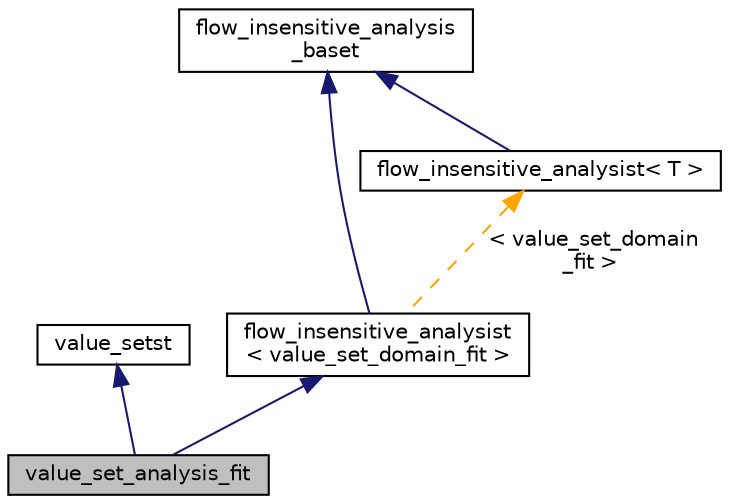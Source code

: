 digraph "value_set_analysis_fit"
{
 // LATEX_PDF_SIZE
  bgcolor="transparent";
  edge [fontname="Helvetica",fontsize="10",labelfontname="Helvetica",labelfontsize="10"];
  node [fontname="Helvetica",fontsize="10",shape=record];
  Node1 [label="value_set_analysis_fit",height=0.2,width=0.4,color="black", fillcolor="grey75", style="filled", fontcolor="black",tooltip=" "];
  Node2 -> Node1 [dir="back",color="midnightblue",fontsize="10",style="solid",fontname="Helvetica"];
  Node2 [label="value_setst",height=0.2,width=0.4,color="black",URL="$classvalue__setst.html",tooltip=" "];
  Node3 -> Node1 [dir="back",color="midnightblue",fontsize="10",style="solid",fontname="Helvetica"];
  Node3 [label="flow_insensitive_analysist\l\< value_set_domain_fit \>",height=0.2,width=0.4,color="black",URL="$classflow__insensitive__analysist.html",tooltip=" "];
  Node4 -> Node3 [dir="back",color="midnightblue",fontsize="10",style="solid",fontname="Helvetica"];
  Node4 [label="flow_insensitive_analysis\l_baset",height=0.2,width=0.4,color="black",URL="$classflow__insensitive__analysis__baset.html",tooltip=" "];
  Node5 -> Node3 [dir="back",color="orange",fontsize="10",style="dashed",label=" \< value_set_domain\l_fit \>" ,fontname="Helvetica"];
  Node5 [label="flow_insensitive_analysist\< T \>",height=0.2,width=0.4,color="black",URL="$classflow__insensitive__analysist.html",tooltip=" "];
  Node4 -> Node5 [dir="back",color="midnightblue",fontsize="10",style="solid",fontname="Helvetica"];
}
